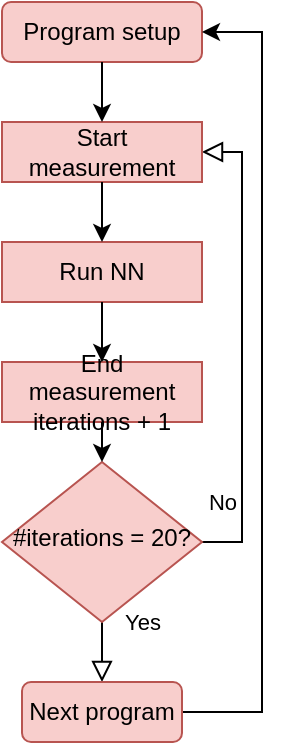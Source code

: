 <mxfile version="12.9.8" type="device"><diagram id="C5RBs43oDa-KdzZeNtuy" name="Page-1"><mxGraphModel dx="460" dy="703" grid="1" gridSize="10" guides="1" tooltips="1" connect="1" arrows="1" fold="1" page="1" pageScale="1" pageWidth="827" pageHeight="1169" math="0" shadow="0"><root><mxCell id="WIyWlLk6GJQsqaUBKTNV-0"/><mxCell id="WIyWlLk6GJQsqaUBKTNV-1" parent="WIyWlLk6GJQsqaUBKTNV-0"/><mxCell id="WIyWlLk6GJQsqaUBKTNV-3" value="Program setup" style="rounded=1;whiteSpace=wrap;html=1;fontSize=12;glass=0;strokeWidth=1;shadow=0;fillColor=#f8cecc;strokeColor=#b85450;" parent="WIyWlLk6GJQsqaUBKTNV-1" vertex="1"><mxGeometry x="170" y="90" width="100" height="30" as="geometry"/></mxCell><mxCell id="WIyWlLk6GJQsqaUBKTNV-4" value="Yes" style="rounded=0;html=1;jettySize=auto;orthogonalLoop=1;fontSize=11;endArrow=block;endFill=0;endSize=8;strokeWidth=1;shadow=0;labelBackgroundColor=none;edgeStyle=orthogonalEdgeStyle;exitX=0.5;exitY=1;exitDx=0;exitDy=0;entryX=0.5;entryY=0;entryDx=0;entryDy=0;" parent="WIyWlLk6GJQsqaUBKTNV-1" source="WIyWlLk6GJQsqaUBKTNV-6" target="WIyWlLk6GJQsqaUBKTNV-7" edge="1"><mxGeometry x="-1" y="20" relative="1" as="geometry"><mxPoint as="offset"/><mxPoint x="70" y="740" as="sourcePoint"/></mxGeometry></mxCell><mxCell id="WIyWlLk6GJQsqaUBKTNV-5" value="No" style="edgeStyle=orthogonalEdgeStyle;rounded=0;html=1;jettySize=auto;orthogonalLoop=1;fontSize=11;endArrow=block;endFill=0;endSize=8;strokeWidth=1;shadow=0;labelBackgroundColor=none;entryX=1;entryY=0.5;entryDx=0;entryDy=0;" parent="WIyWlLk6GJQsqaUBKTNV-1" source="WIyWlLk6GJQsqaUBKTNV-6" target="qVFKYtDCeT_bjTVSUSuF-2" edge="1"><mxGeometry x="-0.66" y="10" relative="1" as="geometry"><mxPoint as="offset"/><mxPoint x="320" y="160" as="targetPoint"/><Array as="points"><mxPoint x="290" y="360"/><mxPoint x="290" y="165"/></Array></mxGeometry></mxCell><mxCell id="WIyWlLk6GJQsqaUBKTNV-6" value="#iterations = 20?" style="rhombus;whiteSpace=wrap;html=1;shadow=0;fontFamily=Helvetica;fontSize=12;align=center;strokeWidth=1;spacing=6;spacingTop=-4;fillColor=#f8cecc;strokeColor=#b85450;" parent="WIyWlLk6GJQsqaUBKTNV-1" vertex="1"><mxGeometry x="170" y="320" width="100" height="80" as="geometry"/></mxCell><mxCell id="qVFKYtDCeT_bjTVSUSuF-10" style="edgeStyle=orthogonalEdgeStyle;rounded=0;orthogonalLoop=1;jettySize=auto;html=1;entryX=1;entryY=0.5;entryDx=0;entryDy=0;" edge="1" parent="WIyWlLk6GJQsqaUBKTNV-1" source="WIyWlLk6GJQsqaUBKTNV-7" target="WIyWlLk6GJQsqaUBKTNV-3"><mxGeometry relative="1" as="geometry"><mxPoint x="300" y="90" as="targetPoint"/><Array as="points"><mxPoint x="300" y="445"/><mxPoint x="300" y="105"/></Array></mxGeometry></mxCell><mxCell id="WIyWlLk6GJQsqaUBKTNV-7" value="Next program" style="rounded=1;whiteSpace=wrap;html=1;fontSize=12;glass=0;strokeWidth=1;shadow=0;fillColor=#f8cecc;strokeColor=#b85450;" parent="WIyWlLk6GJQsqaUBKTNV-1" vertex="1"><mxGeometry x="180" y="430" width="80" height="30" as="geometry"/></mxCell><mxCell id="qVFKYtDCeT_bjTVSUSuF-2" value="Start measurement" style="rounded=0;whiteSpace=wrap;html=1;fillColor=#f8cecc;strokeColor=#b85450;" vertex="1" parent="WIyWlLk6GJQsqaUBKTNV-1"><mxGeometry x="170" y="150" width="100" height="30" as="geometry"/></mxCell><mxCell id="qVFKYtDCeT_bjTVSUSuF-4" value="" style="endArrow=classic;html=1;entryX=0.5;entryY=0;entryDx=0;entryDy=0;exitX=0.5;exitY=1;exitDx=0;exitDy=0;" edge="1" parent="WIyWlLk6GJQsqaUBKTNV-1" source="WIyWlLk6GJQsqaUBKTNV-3" target="qVFKYtDCeT_bjTVSUSuF-2"><mxGeometry width="50" height="50" relative="1" as="geometry"><mxPoint x="200" y="140" as="sourcePoint"/><mxPoint x="240" y="120" as="targetPoint"/></mxGeometry></mxCell><mxCell id="qVFKYtDCeT_bjTVSUSuF-6" value="Run NN" style="rounded=0;whiteSpace=wrap;html=1;fillColor=#f8cecc;strokeColor=#b85450;" vertex="1" parent="WIyWlLk6GJQsqaUBKTNV-1"><mxGeometry x="170" y="210" width="100" height="30" as="geometry"/></mxCell><mxCell id="qVFKYtDCeT_bjTVSUSuF-7" value="" style="endArrow=classic;html=1;exitX=0.5;exitY=1;exitDx=0;exitDy=0;entryX=0.5;entryY=0;entryDx=0;entryDy=0;" edge="1" parent="WIyWlLk6GJQsqaUBKTNV-1" source="qVFKYtDCeT_bjTVSUSuF-2" target="qVFKYtDCeT_bjTVSUSuF-6"><mxGeometry width="50" height="50" relative="1" as="geometry"><mxPoint x="230" y="410" as="sourcePoint"/><mxPoint x="280" y="360" as="targetPoint"/></mxGeometry></mxCell><mxCell id="qVFKYtDCeT_bjTVSUSuF-8" value="End measurement&lt;br&gt;iterations + 1" style="rounded=0;whiteSpace=wrap;html=1;fillColor=#f8cecc;strokeColor=#b85450;" vertex="1" parent="WIyWlLk6GJQsqaUBKTNV-1"><mxGeometry x="170" y="270" width="100" height="30" as="geometry"/></mxCell><mxCell id="qVFKYtDCeT_bjTVSUSuF-9" value="" style="endArrow=classic;html=1;entryX=0.5;entryY=0;entryDx=0;entryDy=0;" edge="1" parent="WIyWlLk6GJQsqaUBKTNV-1" target="qVFKYtDCeT_bjTVSUSuF-8"><mxGeometry width="50" height="50" relative="1" as="geometry"><mxPoint x="220" y="240" as="sourcePoint"/><mxPoint x="230" y="220" as="targetPoint"/></mxGeometry></mxCell><mxCell id="qVFKYtDCeT_bjTVSUSuF-11" value="" style="endArrow=classic;html=1;entryX=0.5;entryY=0;entryDx=0;entryDy=0;exitX=0.5;exitY=1;exitDx=0;exitDy=0;" edge="1" parent="WIyWlLk6GJQsqaUBKTNV-1" source="qVFKYtDCeT_bjTVSUSuF-8" target="WIyWlLk6GJQsqaUBKTNV-6"><mxGeometry width="50" height="50" relative="1" as="geometry"><mxPoint x="230" y="250" as="sourcePoint"/><mxPoint x="230" y="280" as="targetPoint"/></mxGeometry></mxCell></root></mxGraphModel></diagram></mxfile>